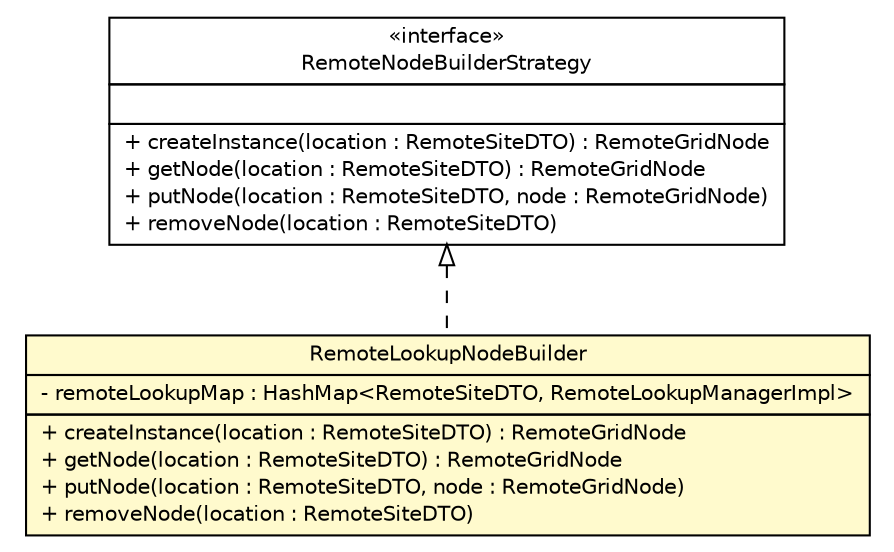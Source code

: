 #!/usr/local/bin/dot
#
# Class diagram 
# Generated by UmlGraph version 4.8 (http://www.spinellis.gr/sw/umlgraph)
#

digraph G {
	edge [fontname="Helvetica",fontsize=10,labelfontname="Helvetica",labelfontsize=10];
	node [fontname="Helvetica",fontsize=10,shape=plaintext];
	// gov.nih.nci.ncia.grid.RemoteLookupNodeBuilder
	c31696 [label=<<table border="0" cellborder="1" cellspacing="0" cellpadding="2" port="p" bgcolor="lemonChiffon" href="./RemoteLookupNodeBuilder.html">
		<tr><td><table border="0" cellspacing="0" cellpadding="1">
			<tr><td> RemoteLookupNodeBuilder </td></tr>
		</table></td></tr>
		<tr><td><table border="0" cellspacing="0" cellpadding="1">
			<tr><td align="left"> - remoteLookupMap : HashMap&lt;RemoteSiteDTO, RemoteLookupManagerImpl&gt; </td></tr>
		</table></td></tr>
		<tr><td><table border="0" cellspacing="0" cellpadding="1">
			<tr><td align="left"> + createInstance(location : RemoteSiteDTO) : RemoteGridNode </td></tr>
			<tr><td align="left"> + getNode(location : RemoteSiteDTO) : RemoteGridNode </td></tr>
			<tr><td align="left"> + putNode(location : RemoteSiteDTO, node : RemoteGridNode) </td></tr>
			<tr><td align="left"> + removeNode(location : RemoteSiteDTO) </td></tr>
		</table></td></tr>
		</table>>, fontname="Helvetica", fontcolor="black", fontsize=10.0];
	// gov.nih.nci.ncia.grid.RemoteNodeBuilderStrategy
	c31697 [label=<<table border="0" cellborder="1" cellspacing="0" cellpadding="2" port="p" href="./RemoteNodeBuilderStrategy.html">
		<tr><td><table border="0" cellspacing="0" cellpadding="1">
			<tr><td> &laquo;interface&raquo; </td></tr>
			<tr><td> RemoteNodeBuilderStrategy </td></tr>
		</table></td></tr>
		<tr><td><table border="0" cellspacing="0" cellpadding="1">
			<tr><td align="left">  </td></tr>
		</table></td></tr>
		<tr><td><table border="0" cellspacing="0" cellpadding="1">
			<tr><td align="left"> + createInstance(location : RemoteSiteDTO) : RemoteGridNode </td></tr>
			<tr><td align="left"> + getNode(location : RemoteSiteDTO) : RemoteGridNode </td></tr>
			<tr><td align="left"> + putNode(location : RemoteSiteDTO, node : RemoteGridNode) </td></tr>
			<tr><td align="left"> + removeNode(location : RemoteSiteDTO) </td></tr>
		</table></td></tr>
		</table>>, fontname="Helvetica", fontcolor="black", fontsize=10.0];
	//gov.nih.nci.ncia.grid.RemoteLookupNodeBuilder implements gov.nih.nci.ncia.grid.RemoteNodeBuilderStrategy
	c31697:p -> c31696:p [dir=back,arrowtail=empty,style=dashed];
}


